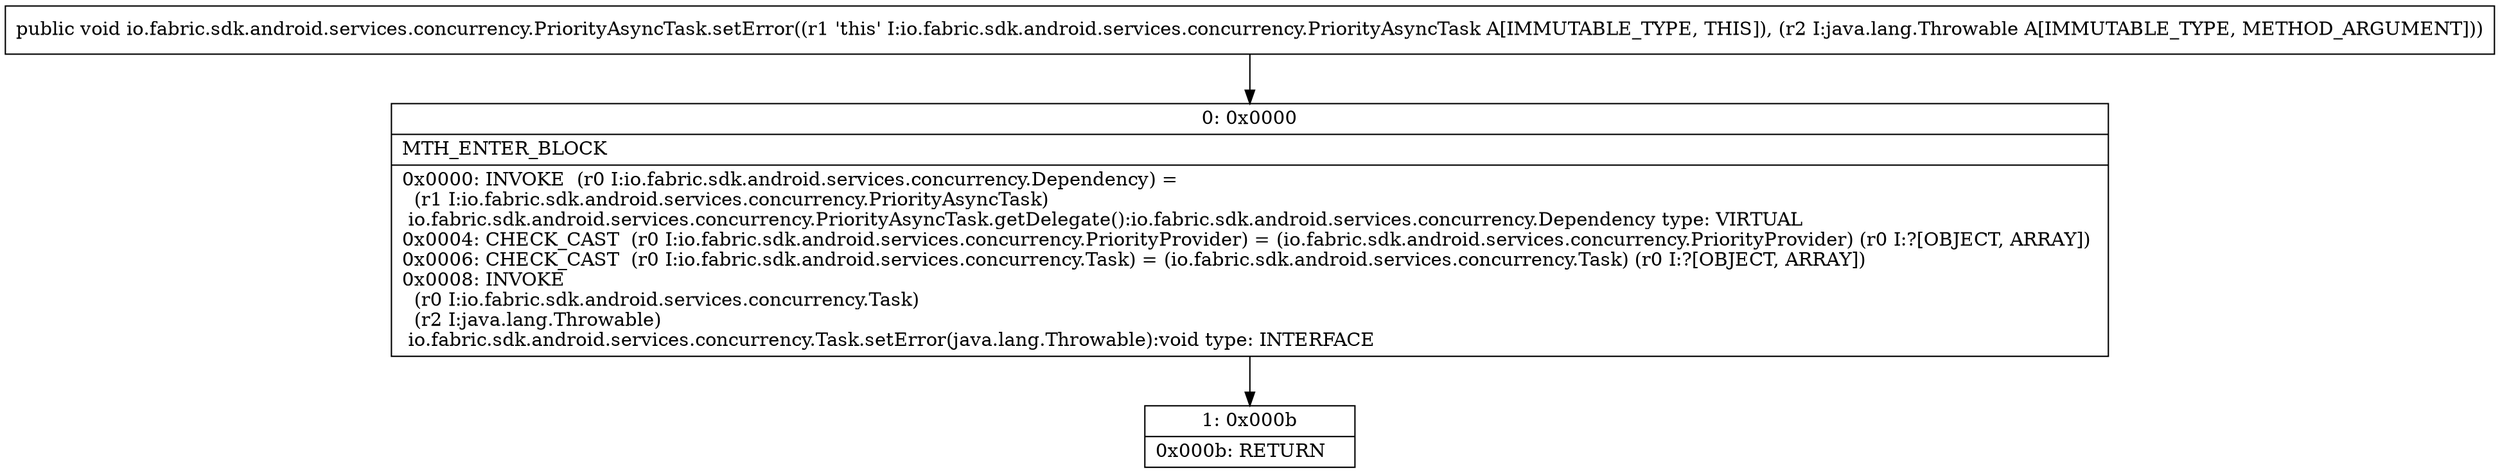 digraph "CFG forio.fabric.sdk.android.services.concurrency.PriorityAsyncTask.setError(Ljava\/lang\/Throwable;)V" {
Node_0 [shape=record,label="{0\:\ 0x0000|MTH_ENTER_BLOCK\l|0x0000: INVOKE  (r0 I:io.fabric.sdk.android.services.concurrency.Dependency) = \l  (r1 I:io.fabric.sdk.android.services.concurrency.PriorityAsyncTask)\l io.fabric.sdk.android.services.concurrency.PriorityAsyncTask.getDelegate():io.fabric.sdk.android.services.concurrency.Dependency type: VIRTUAL \l0x0004: CHECK_CAST  (r0 I:io.fabric.sdk.android.services.concurrency.PriorityProvider) = (io.fabric.sdk.android.services.concurrency.PriorityProvider) (r0 I:?[OBJECT, ARRAY]) \l0x0006: CHECK_CAST  (r0 I:io.fabric.sdk.android.services.concurrency.Task) = (io.fabric.sdk.android.services.concurrency.Task) (r0 I:?[OBJECT, ARRAY]) \l0x0008: INVOKE  \l  (r0 I:io.fabric.sdk.android.services.concurrency.Task)\l  (r2 I:java.lang.Throwable)\l io.fabric.sdk.android.services.concurrency.Task.setError(java.lang.Throwable):void type: INTERFACE \l}"];
Node_1 [shape=record,label="{1\:\ 0x000b|0x000b: RETURN   \l}"];
MethodNode[shape=record,label="{public void io.fabric.sdk.android.services.concurrency.PriorityAsyncTask.setError((r1 'this' I:io.fabric.sdk.android.services.concurrency.PriorityAsyncTask A[IMMUTABLE_TYPE, THIS]), (r2 I:java.lang.Throwable A[IMMUTABLE_TYPE, METHOD_ARGUMENT])) }"];
MethodNode -> Node_0;
Node_0 -> Node_1;
}

